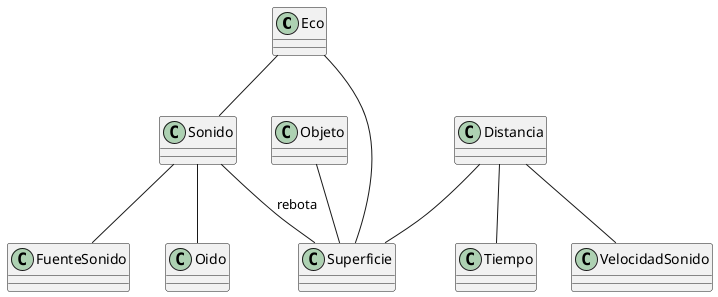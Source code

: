 @startuml
class Eco
class Sonido
class Superficie
class FuenteSonido
class Oido
class Distancia
class Objeto
class VelocidadSonido
class Tiempo

Eco -- Sonido
Eco -- Superficie
Sonido -- FuenteSonido
Sonido -- Oido
Sonido -- Superficie : "rebota"
Distancia -- Superficie
Objeto -- Superficie
Distancia -- VelocidadSonido
Distancia -- Tiempo
@enduml